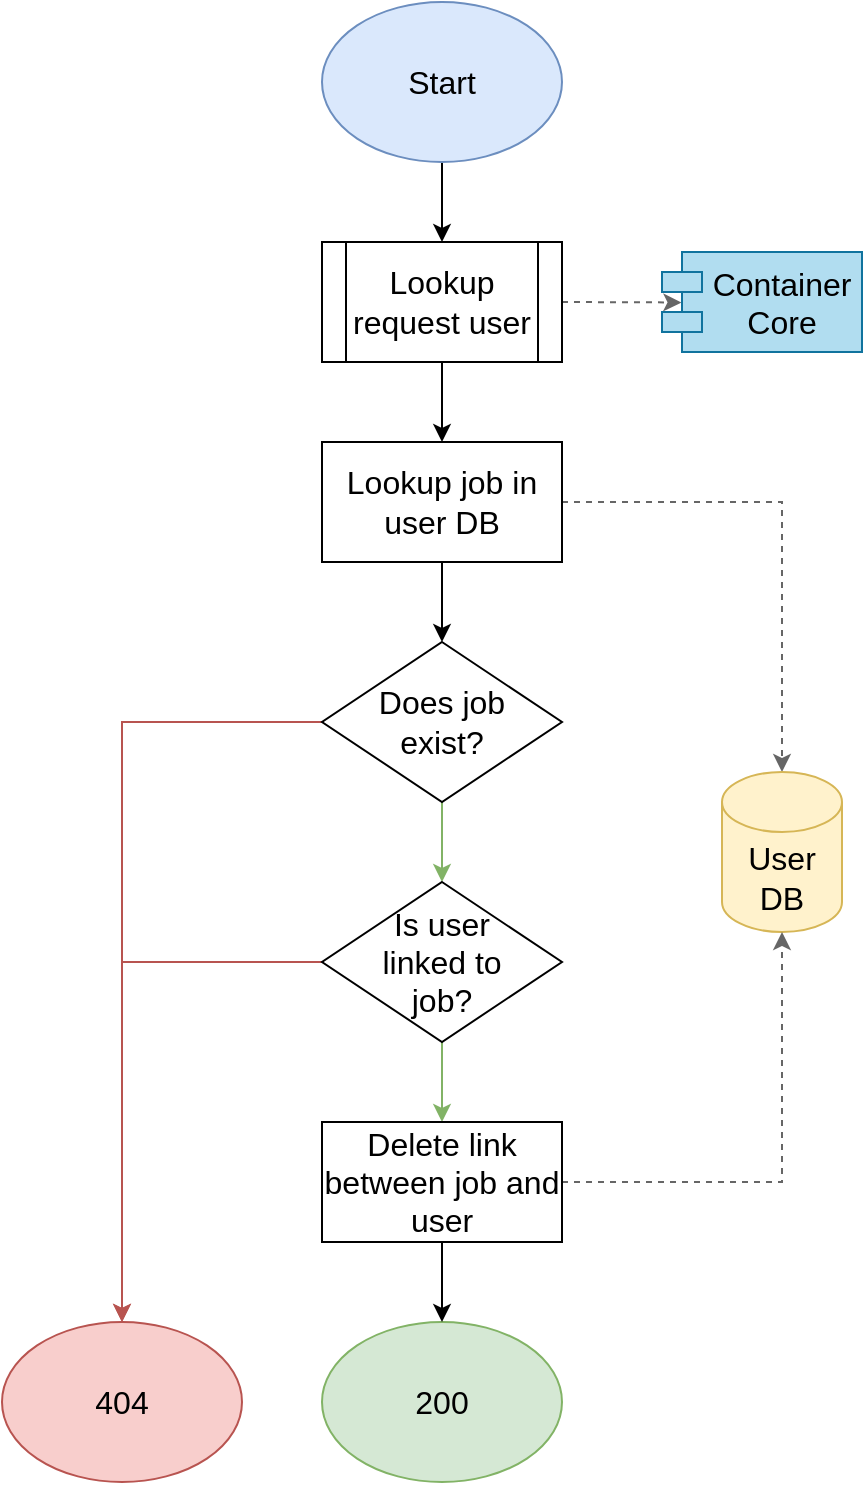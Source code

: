 <mxfile version="20.7.2" type="device"><diagram id="-lVgBggHQG3ZTaxikvLv" name="Page-1"><mxGraphModel dx="1597" dy="865" grid="1" gridSize="10" guides="1" tooltips="1" connect="1" arrows="1" fold="1" page="1" pageScale="1" pageWidth="850" pageHeight="1100" math="0" shadow="0"><root><mxCell id="0"/><mxCell id="1" parent="0"/><mxCell id="_FS7kAAWtBXbB0u3-lu_-7" style="edgeStyle=orthogonalEdgeStyle;rounded=0;jumpStyle=arc;orthogonalLoop=1;jettySize=auto;html=1;exitX=0.5;exitY=1;exitDx=0;exitDy=0;entryX=0.5;entryY=0;entryDx=0;entryDy=0;fontSize=16;" edge="1" parent="1" source="_FS7kAAWtBXbB0u3-lu_-1" target="_FS7kAAWtBXbB0u3-lu_-2"><mxGeometry relative="1" as="geometry"/></mxCell><mxCell id="_FS7kAAWtBXbB0u3-lu_-1" value="Start" style="ellipse;whiteSpace=wrap;html=1;rounded=0;fontSize=16;fillColor=#dae8fc;strokeColor=#6c8ebf;" vertex="1" parent="1"><mxGeometry x="160" width="120" height="80" as="geometry"/></mxCell><mxCell id="_FS7kAAWtBXbB0u3-lu_-8" style="edgeStyle=orthogonalEdgeStyle;rounded=0;jumpStyle=arc;orthogonalLoop=1;jettySize=auto;html=1;exitX=0.5;exitY=1;exitDx=0;exitDy=0;entryX=0.5;entryY=0;entryDx=0;entryDy=0;fontSize=16;" edge="1" parent="1" source="_FS7kAAWtBXbB0u3-lu_-2" target="_FS7kAAWtBXbB0u3-lu_-4"><mxGeometry relative="1" as="geometry"/></mxCell><mxCell id="_FS7kAAWtBXbB0u3-lu_-23" style="edgeStyle=orthogonalEdgeStyle;rounded=0;jumpStyle=arc;orthogonalLoop=1;jettySize=auto;html=1;exitX=1;exitY=0.5;exitDx=0;exitDy=0;entryX=0.097;entryY=0.505;entryDx=0;entryDy=0;entryPerimeter=0;fontSize=16;fillColor=#f5f5f5;strokeColor=#666666;dashed=1;" edge="1" parent="1" source="_FS7kAAWtBXbB0u3-lu_-2" target="_FS7kAAWtBXbB0u3-lu_-3"><mxGeometry relative="1" as="geometry"/></mxCell><mxCell id="_FS7kAAWtBXbB0u3-lu_-2" value="Lookup request user" style="shape=process;whiteSpace=wrap;html=1;backgroundOutline=1;rounded=0;fontSize=16;fillColor=none;" vertex="1" parent="1"><mxGeometry x="160" y="120" width="120" height="60" as="geometry"/></mxCell><mxCell id="_FS7kAAWtBXbB0u3-lu_-3" value="Container&#10;Core" style="shape=module;align=left;spacingLeft=20;align=center;verticalAlign=top;rounded=0;fontSize=16;fillColor=#b1ddf0;strokeColor=#10739e;" vertex="1" parent="1"><mxGeometry x="330" y="125" width="100" height="50" as="geometry"/></mxCell><mxCell id="_FS7kAAWtBXbB0u3-lu_-9" style="edgeStyle=orthogonalEdgeStyle;rounded=0;jumpStyle=arc;orthogonalLoop=1;jettySize=auto;html=1;exitX=0.5;exitY=1;exitDx=0;exitDy=0;fontSize=16;" edge="1" parent="1" source="_FS7kAAWtBXbB0u3-lu_-4" target="_FS7kAAWtBXbB0u3-lu_-6"><mxGeometry relative="1" as="geometry"/></mxCell><mxCell id="_FS7kAAWtBXbB0u3-lu_-21" style="edgeStyle=orthogonalEdgeStyle;rounded=0;jumpStyle=arc;orthogonalLoop=1;jettySize=auto;html=1;exitX=1;exitY=0.5;exitDx=0;exitDy=0;entryX=0.5;entryY=0;entryDx=0;entryDy=0;entryPerimeter=0;fontSize=16;fillColor=#f5f5f5;strokeColor=#666666;dashed=1;" edge="1" parent="1" source="_FS7kAAWtBXbB0u3-lu_-4" target="_FS7kAAWtBXbB0u3-lu_-5"><mxGeometry relative="1" as="geometry"/></mxCell><mxCell id="_FS7kAAWtBXbB0u3-lu_-4" value="Lookup job in user DB" style="rounded=0;whiteSpace=wrap;html=1;fontSize=16;fillColor=none;" vertex="1" parent="1"><mxGeometry x="160" y="220" width="120" height="60" as="geometry"/></mxCell><mxCell id="_FS7kAAWtBXbB0u3-lu_-5" value="User&lt;br&gt;DB" style="shape=cylinder3;whiteSpace=wrap;html=1;boundedLbl=1;backgroundOutline=1;size=15;rounded=0;fontSize=16;fillColor=#fff2cc;strokeColor=#d6b656;" vertex="1" parent="1"><mxGeometry x="360" y="385" width="60" height="80" as="geometry"/></mxCell><mxCell id="_FS7kAAWtBXbB0u3-lu_-11" style="edgeStyle=orthogonalEdgeStyle;rounded=0;jumpStyle=arc;orthogonalLoop=1;jettySize=auto;html=1;exitX=0.5;exitY=1;exitDx=0;exitDy=0;entryX=0.5;entryY=0;entryDx=0;entryDy=0;fontSize=16;fillColor=#d5e8d4;strokeColor=#82b366;" edge="1" parent="1" source="_FS7kAAWtBXbB0u3-lu_-6" target="_FS7kAAWtBXbB0u3-lu_-10"><mxGeometry relative="1" as="geometry"/></mxCell><mxCell id="_FS7kAAWtBXbB0u3-lu_-20" style="edgeStyle=orthogonalEdgeStyle;rounded=0;jumpStyle=arc;orthogonalLoop=1;jettySize=auto;html=1;exitX=0;exitY=0.5;exitDx=0;exitDy=0;entryX=0.5;entryY=0;entryDx=0;entryDy=0;fontSize=16;fillColor=#f8cecc;strokeColor=#b85450;" edge="1" parent="1" source="_FS7kAAWtBXbB0u3-lu_-6" target="_FS7kAAWtBXbB0u3-lu_-12"><mxGeometry relative="1" as="geometry"/></mxCell><mxCell id="_FS7kAAWtBXbB0u3-lu_-6" value="Does job&lt;br&gt;exist?" style="rhombus;whiteSpace=wrap;html=1;rounded=0;fontSize=16;fillColor=none;" vertex="1" parent="1"><mxGeometry x="160" y="320" width="120" height="80" as="geometry"/></mxCell><mxCell id="_FS7kAAWtBXbB0u3-lu_-15" style="edgeStyle=orthogonalEdgeStyle;rounded=0;jumpStyle=arc;orthogonalLoop=1;jettySize=auto;html=1;exitX=0.5;exitY=1;exitDx=0;exitDy=0;entryX=0.5;entryY=0;entryDx=0;entryDy=0;fontSize=16;fillColor=#d5e8d4;strokeColor=#82b366;" edge="1" parent="1" source="_FS7kAAWtBXbB0u3-lu_-10" target="_FS7kAAWtBXbB0u3-lu_-14"><mxGeometry relative="1" as="geometry"/></mxCell><mxCell id="_FS7kAAWtBXbB0u3-lu_-17" style="edgeStyle=orthogonalEdgeStyle;rounded=0;jumpStyle=arc;orthogonalLoop=1;jettySize=auto;html=1;exitX=0;exitY=0.5;exitDx=0;exitDy=0;fontSize=16;fillColor=#f8cecc;strokeColor=#b85450;" edge="1" parent="1" source="_FS7kAAWtBXbB0u3-lu_-10" target="_FS7kAAWtBXbB0u3-lu_-12"><mxGeometry relative="1" as="geometry"/></mxCell><mxCell id="_FS7kAAWtBXbB0u3-lu_-10" value="Is user&lt;br&gt;linked to&lt;br&gt;job?" style="rhombus;whiteSpace=wrap;html=1;rounded=0;fontSize=16;fillColor=none;" vertex="1" parent="1"><mxGeometry x="160" y="440" width="120" height="80" as="geometry"/></mxCell><mxCell id="_FS7kAAWtBXbB0u3-lu_-12" value="404" style="ellipse;whiteSpace=wrap;html=1;rounded=0;fontSize=16;fillColor=#f8cecc;strokeColor=#b85450;" vertex="1" parent="1"><mxGeometry y="660" width="120" height="80" as="geometry"/></mxCell><mxCell id="_FS7kAAWtBXbB0u3-lu_-13" value="200" style="ellipse;whiteSpace=wrap;html=1;rounded=0;fontSize=16;fillColor=#d5e8d4;strokeColor=#82b366;" vertex="1" parent="1"><mxGeometry x="160" y="660" width="120" height="80" as="geometry"/></mxCell><mxCell id="_FS7kAAWtBXbB0u3-lu_-16" style="edgeStyle=orthogonalEdgeStyle;rounded=0;jumpStyle=arc;orthogonalLoop=1;jettySize=auto;html=1;exitX=0.5;exitY=1;exitDx=0;exitDy=0;entryX=0.5;entryY=0;entryDx=0;entryDy=0;fontSize=16;" edge="1" parent="1" source="_FS7kAAWtBXbB0u3-lu_-14" target="_FS7kAAWtBXbB0u3-lu_-13"><mxGeometry relative="1" as="geometry"/></mxCell><mxCell id="_FS7kAAWtBXbB0u3-lu_-22" style="edgeStyle=orthogonalEdgeStyle;rounded=0;jumpStyle=arc;orthogonalLoop=1;jettySize=auto;html=1;exitX=1;exitY=0.5;exitDx=0;exitDy=0;entryX=0.5;entryY=1;entryDx=0;entryDy=0;entryPerimeter=0;fontSize=16;fillColor=#f5f5f5;strokeColor=#666666;dashed=1;" edge="1" parent="1" source="_FS7kAAWtBXbB0u3-lu_-14" target="_FS7kAAWtBXbB0u3-lu_-5"><mxGeometry relative="1" as="geometry"/></mxCell><mxCell id="_FS7kAAWtBXbB0u3-lu_-14" value="Delete link between job and user" style="rounded=0;whiteSpace=wrap;html=1;fontSize=16;fillColor=none;" vertex="1" parent="1"><mxGeometry x="160" y="560" width="120" height="60" as="geometry"/></mxCell></root></mxGraphModel></diagram></mxfile>